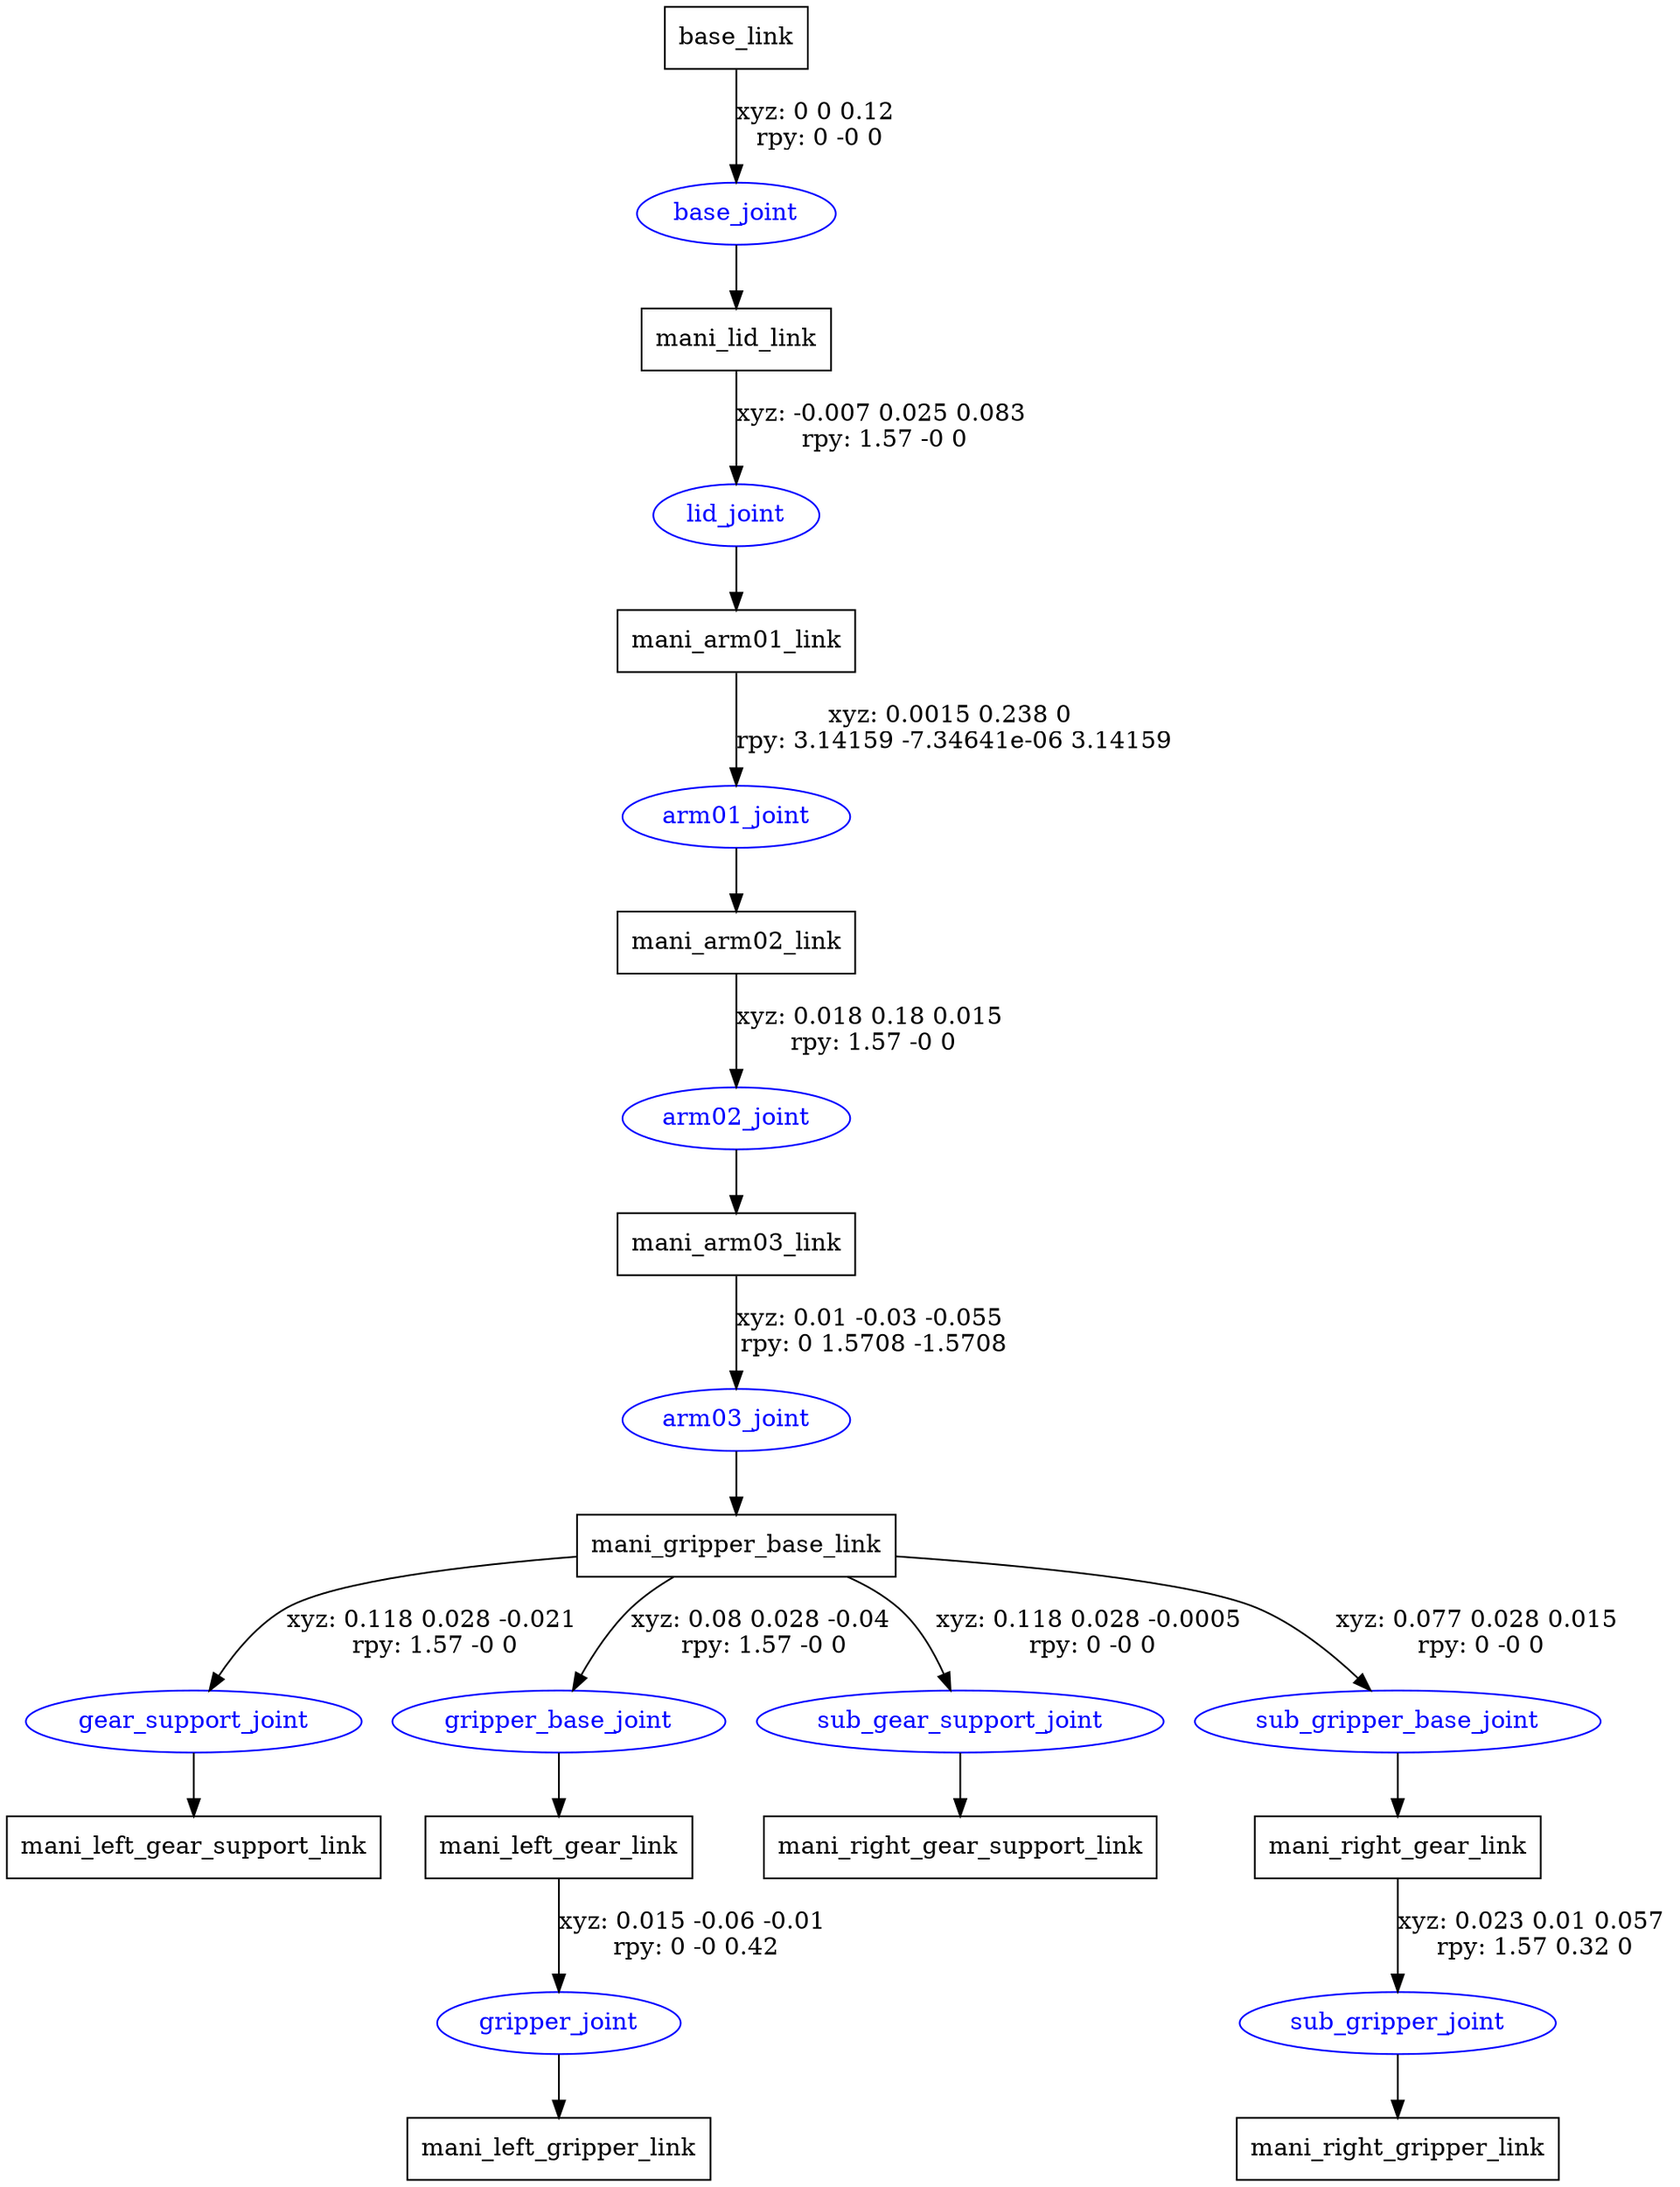 digraph G {
node [shape=box];
"base_link" [label="base_link"];
"mani_lid_link" [label="mani_lid_link"];
"mani_arm01_link" [label="mani_arm01_link"];
"mani_arm02_link" [label="mani_arm02_link"];
"mani_arm03_link" [label="mani_arm03_link"];
"mani_gripper_base_link" [label="mani_gripper_base_link"];
"mani_left_gear_support_link" [label="mani_left_gear_support_link"];
"mani_left_gear_link" [label="mani_left_gear_link"];
"mani_left_gripper_link" [label="mani_left_gripper_link"];
"mani_right_gear_support_link" [label="mani_right_gear_support_link"];
"mani_right_gear_link" [label="mani_right_gear_link"];
"mani_right_gripper_link" [label="mani_right_gripper_link"];
node [shape=ellipse, color=blue, fontcolor=blue];
"base_link" -> "base_joint" [label="xyz: 0 0 0.12 \nrpy: 0 -0 0"]
"base_joint" -> "mani_lid_link"
"mani_lid_link" -> "lid_joint" [label="xyz: -0.007 0.025 0.083 \nrpy: 1.57 -0 0"]
"lid_joint" -> "mani_arm01_link"
"mani_arm01_link" -> "arm01_joint" [label="xyz: 0.0015 0.238 0 \nrpy: 3.14159 -7.34641e-06 3.14159"]
"arm01_joint" -> "mani_arm02_link"
"mani_arm02_link" -> "arm02_joint" [label="xyz: 0.018 0.18 0.015 \nrpy: 1.57 -0 0"]
"arm02_joint" -> "mani_arm03_link"
"mani_arm03_link" -> "arm03_joint" [label="xyz: 0.01 -0.03 -0.055 \nrpy: 0 1.5708 -1.5708"]
"arm03_joint" -> "mani_gripper_base_link"
"mani_gripper_base_link" -> "gear_support_joint" [label="xyz: 0.118 0.028 -0.021 \nrpy: 1.57 -0 0"]
"gear_support_joint" -> "mani_left_gear_support_link"
"mani_gripper_base_link" -> "gripper_base_joint" [label="xyz: 0.08 0.028 -0.04 \nrpy: 1.57 -0 0"]
"gripper_base_joint" -> "mani_left_gear_link"
"mani_left_gear_link" -> "gripper_joint" [label="xyz: 0.015 -0.06 -0.01 \nrpy: 0 -0 0.42"]
"gripper_joint" -> "mani_left_gripper_link"
"mani_gripper_base_link" -> "sub_gear_support_joint" [label="xyz: 0.118 0.028 -0.0005 \nrpy: 0 -0 0"]
"sub_gear_support_joint" -> "mani_right_gear_support_link"
"mani_gripper_base_link" -> "sub_gripper_base_joint" [label="xyz: 0.077 0.028 0.015 \nrpy: 0 -0 0"]
"sub_gripper_base_joint" -> "mani_right_gear_link"
"mani_right_gear_link" -> "sub_gripper_joint" [label="xyz: 0.023 0.01 0.057 \nrpy: 1.57 0.32 0"]
"sub_gripper_joint" -> "mani_right_gripper_link"
}
